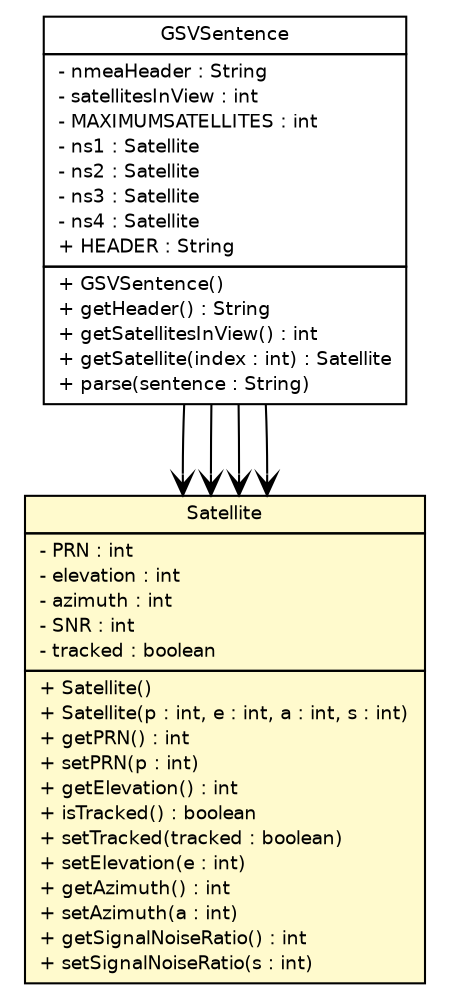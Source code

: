 #!/usr/local/bin/dot
#
# Class diagram 
# Generated by UMLGraph version R5_6-24-gf6e263 (http://www.umlgraph.org/)
#

digraph G {
	edge [fontname="Helvetica",fontsize=10,labelfontname="Helvetica",labelfontsize=10];
	node [fontname="Helvetica",fontsize=10,shape=plaintext];
	nodesep=0.25;
	ranksep=0.5;
	// lejos.hardware.gps.GSVSentence
	c10518 [label=<<table title="lejos.hardware.gps.GSVSentence" border="0" cellborder="1" cellspacing="0" cellpadding="2" port="p" href="./GSVSentence.html">
		<tr><td><table border="0" cellspacing="0" cellpadding="1">
<tr><td align="center" balign="center"> GSVSentence </td></tr>
		</table></td></tr>
		<tr><td><table border="0" cellspacing="0" cellpadding="1">
<tr><td align="left" balign="left"> - nmeaHeader : String </td></tr>
<tr><td align="left" balign="left"> - satellitesInView : int </td></tr>
<tr><td align="left" balign="left"> - MAXIMUMSATELLITES : int </td></tr>
<tr><td align="left" balign="left"> - ns1 : Satellite </td></tr>
<tr><td align="left" balign="left"> - ns2 : Satellite </td></tr>
<tr><td align="left" balign="left"> - ns3 : Satellite </td></tr>
<tr><td align="left" balign="left"> - ns4 : Satellite </td></tr>
<tr><td align="left" balign="left"> + HEADER : String </td></tr>
		</table></td></tr>
		<tr><td><table border="0" cellspacing="0" cellpadding="1">
<tr><td align="left" balign="left"> + GSVSentence() </td></tr>
<tr><td align="left" balign="left"> + getHeader() : String </td></tr>
<tr><td align="left" balign="left"> + getSatellitesInView() : int </td></tr>
<tr><td align="left" balign="left"> + getSatellite(index : int) : Satellite </td></tr>
<tr><td align="left" balign="left"> + parse(sentence : String) </td></tr>
		</table></td></tr>
		</table>>, URL="./GSVSentence.html", fontname="Helvetica", fontcolor="black", fontsize=9.0];
	// lejos.hardware.gps.Satellite
	c10521 [label=<<table title="lejos.hardware.gps.Satellite" border="0" cellborder="1" cellspacing="0" cellpadding="2" port="p" bgcolor="lemonChiffon" href="./Satellite.html">
		<tr><td><table border="0" cellspacing="0" cellpadding="1">
<tr><td align="center" balign="center"> Satellite </td></tr>
		</table></td></tr>
		<tr><td><table border="0" cellspacing="0" cellpadding="1">
<tr><td align="left" balign="left"> - PRN : int </td></tr>
<tr><td align="left" balign="left"> - elevation : int </td></tr>
<tr><td align="left" balign="left"> - azimuth : int </td></tr>
<tr><td align="left" balign="left"> - SNR : int </td></tr>
<tr><td align="left" balign="left"> - tracked : boolean </td></tr>
		</table></td></tr>
		<tr><td><table border="0" cellspacing="0" cellpadding="1">
<tr><td align="left" balign="left"> + Satellite() </td></tr>
<tr><td align="left" balign="left"> + Satellite(p : int, e : int, a : int, s : int) </td></tr>
<tr><td align="left" balign="left"> + getPRN() : int </td></tr>
<tr><td align="left" balign="left"> + setPRN(p : int) </td></tr>
<tr><td align="left" balign="left"> + getElevation() : int </td></tr>
<tr><td align="left" balign="left"> + isTracked() : boolean </td></tr>
<tr><td align="left" balign="left"> + setTracked(tracked : boolean) </td></tr>
<tr><td align="left" balign="left"> + setElevation(e : int) </td></tr>
<tr><td align="left" balign="left"> + getAzimuth() : int </td></tr>
<tr><td align="left" balign="left"> + setAzimuth(a : int) </td></tr>
<tr><td align="left" balign="left"> + getSignalNoiseRatio() : int </td></tr>
<tr><td align="left" balign="left"> + setSignalNoiseRatio(s : int) </td></tr>
		</table></td></tr>
		</table>>, URL="./Satellite.html", fontname="Helvetica", fontcolor="black", fontsize=9.0];
	// lejos.hardware.gps.GSVSentence NAVASSOC lejos.hardware.gps.Satellite
	c10518:p -> c10521:p [taillabel="", label="", headlabel="", fontname="Helvetica", fontcolor="black", fontsize=10.0, color="black", arrowhead=open];
	// lejos.hardware.gps.GSVSentence NAVASSOC lejos.hardware.gps.Satellite
	c10518:p -> c10521:p [taillabel="", label="", headlabel="", fontname="Helvetica", fontcolor="black", fontsize=10.0, color="black", arrowhead=open];
	// lejos.hardware.gps.GSVSentence NAVASSOC lejos.hardware.gps.Satellite
	c10518:p -> c10521:p [taillabel="", label="", headlabel="", fontname="Helvetica", fontcolor="black", fontsize=10.0, color="black", arrowhead=open];
	// lejos.hardware.gps.GSVSentence NAVASSOC lejos.hardware.gps.Satellite
	c10518:p -> c10521:p [taillabel="", label="", headlabel="", fontname="Helvetica", fontcolor="black", fontsize=10.0, color="black", arrowhead=open];
}

